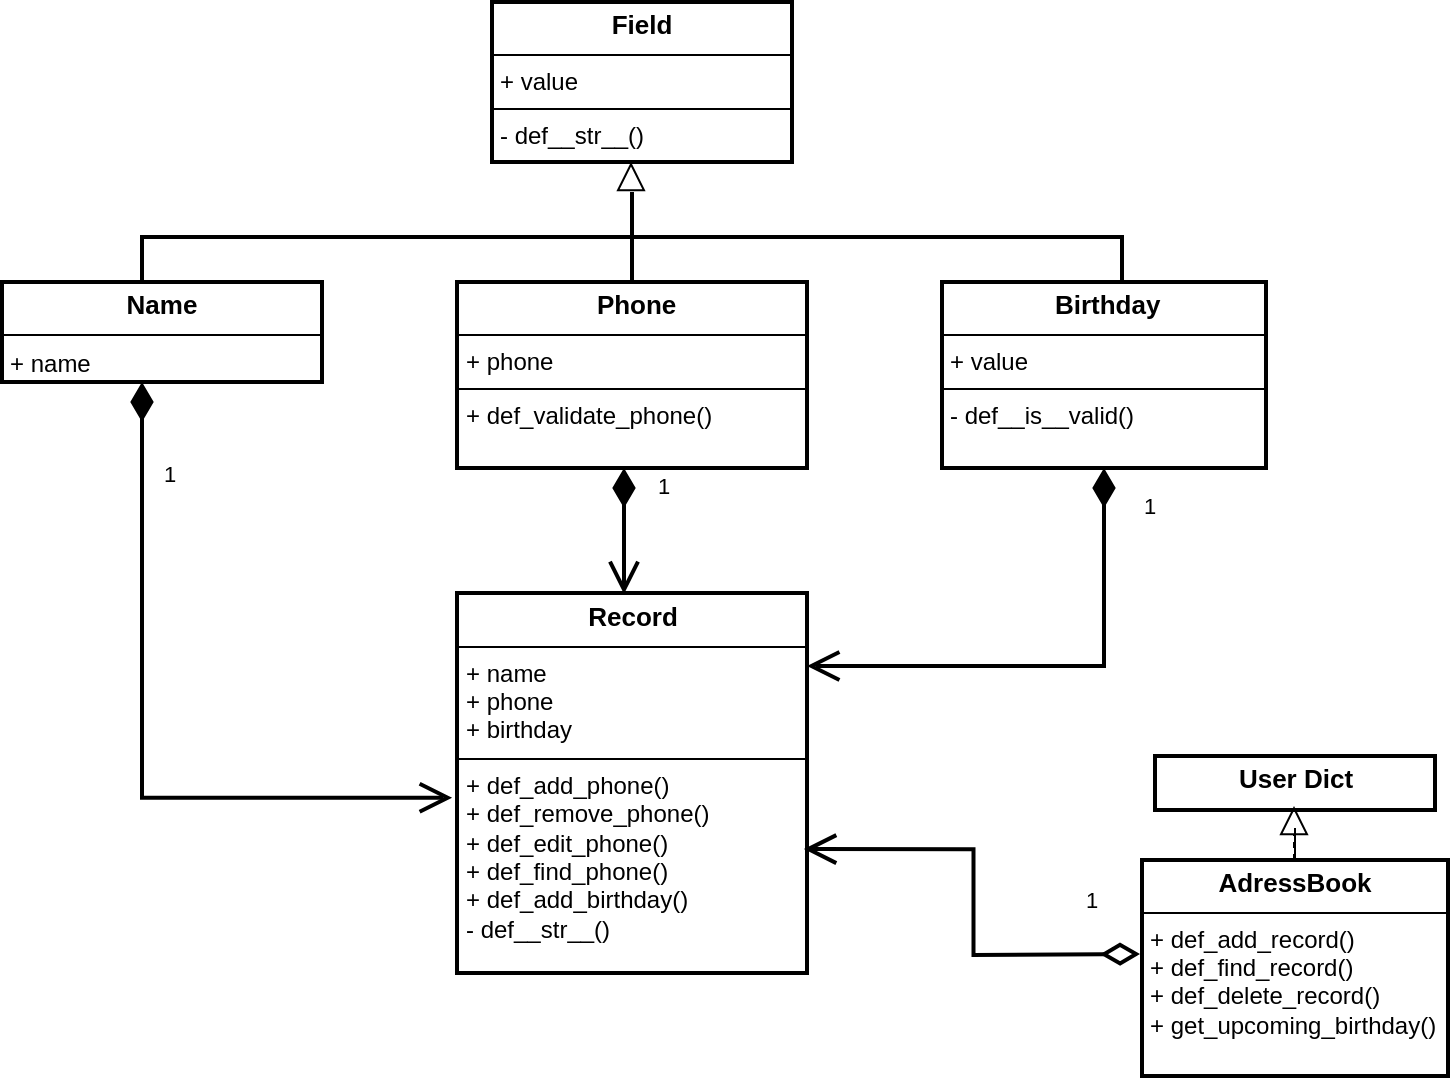 <mxfile version="24.7.7">
  <diagram name="Страница — 1" id="KnwOpPvuGx6bAqnd7VJK">
    <mxGraphModel dx="880" dy="484" grid="1" gridSize="9" guides="1" tooltips="1" connect="1" arrows="1" fold="1" page="1" pageScale="1" pageWidth="827" pageHeight="1169" math="0" shadow="0">
      <root>
        <mxCell id="0" />
        <mxCell id="1" parent="0" />
        <mxCell id="BOKjLDCEOImnaqTYN-Fg-8" value="&lt;p style=&quot;margin: 4px 0px 0px; text-align: center;&quot;&gt;&lt;b style=&quot;&quot;&gt;&lt;font style=&quot;font-size: 13px;&quot;&gt;Field&lt;/font&gt;&lt;/b&gt;&lt;/p&gt;&lt;hr size=&quot;1&quot; style=&quot;border-style: solid;&quot;&gt;&lt;p style=&quot;margin: 0px 0px 0px 4px;&quot;&gt;&lt;font style=&quot;font-size: 12px;&quot;&gt;+ value&lt;/font&gt;&lt;/p&gt;&lt;hr size=&quot;1&quot; style=&quot;border-style: solid;&quot;&gt;&lt;p style=&quot;margin: 0px 0px 0px 4px;&quot;&gt;&lt;font style=&quot;font-size: 12px;&quot;&gt;- def__str__()&lt;/font&gt;&lt;/p&gt;" style="verticalAlign=top;align=left;overflow=fill;html=1;whiteSpace=wrap;strokeWidth=2;" parent="1" vertex="1">
          <mxGeometry x="315" y="460" width="150" height="80" as="geometry" />
        </mxCell>
        <mxCell id="BOKjLDCEOImnaqTYN-Fg-10" value="&lt;p style=&quot;margin: 4px 0px 0px; text-align: center; font-size: 13px;&quot;&gt;&lt;b&gt;&lt;font style=&quot;font-size: 13px;&quot;&gt;Name&lt;/font&gt;&lt;/b&gt;&lt;/p&gt;&lt;hr size=&quot;1&quot; style=&quot;border-style: solid; font-size: 13px;&quot;&gt;&lt;p style=&quot;margin:0px;margin-left:4px;&quot;&gt;+ name&lt;/p&gt;" style="verticalAlign=top;align=left;overflow=fill;html=1;whiteSpace=wrap;strokeWidth=2;" parent="1" vertex="1">
          <mxGeometry x="70" y="600" width="160" height="50" as="geometry" />
        </mxCell>
        <mxCell id="BOKjLDCEOImnaqTYN-Fg-25" value="" style="edgeStyle=orthogonalEdgeStyle;rounded=0;orthogonalLoop=1;jettySize=auto;html=1;" parent="1" source="BOKjLDCEOImnaqTYN-Fg-11" target="BOKjLDCEOImnaqTYN-Fg-22" edge="1">
          <mxGeometry relative="1" as="geometry" />
        </mxCell>
        <mxCell id="BOKjLDCEOImnaqTYN-Fg-11" value="&lt;p style=&quot;margin:0px;margin-top:4px;text-align:center;&quot;&gt;&lt;b style=&quot;font-size: 13px;&quot;&gt;&amp;nbsp;Phone&lt;/b&gt;&lt;/p&gt;&lt;hr size=&quot;1&quot; style=&quot;border-style:solid;&quot;&gt;&lt;p style=&quot;margin:0px;margin-left:4px;&quot;&gt;+ phone&lt;/p&gt;&lt;hr size=&quot;1&quot; style=&quot;border-style:solid;&quot;&gt;&lt;p style=&quot;margin:0px;margin-left:4px;&quot;&gt;+ def_validate_phone()&lt;/p&gt;" style="verticalAlign=top;align=left;overflow=fill;html=1;whiteSpace=wrap;strokeWidth=2;" parent="1" vertex="1">
          <mxGeometry x="297.5" y="600" width="175" height="93" as="geometry" />
        </mxCell>
        <mxCell id="BOKjLDCEOImnaqTYN-Fg-12" value="&lt;p style=&quot;margin:0px;margin-top:4px;text-align:center;&quot;&gt;&lt;b style=&quot;font-size: 13px;&quot;&gt;&amp;nbsp;Birthday&lt;/b&gt;&lt;/p&gt;&lt;hr size=&quot;1&quot; style=&quot;border-style:solid;&quot;&gt;&lt;p style=&quot;margin:0px;margin-left:4px;&quot;&gt;+ value&lt;/p&gt;&lt;hr size=&quot;1&quot; style=&quot;border-style:solid;&quot;&gt;&lt;p style=&quot;margin:0px;margin-left:4px;&quot;&gt;- def__is__valid()&lt;/p&gt;" style="verticalAlign=top;align=left;overflow=fill;html=1;whiteSpace=wrap;strokeWidth=2;" parent="1" vertex="1">
          <mxGeometry x="540" y="600" width="162" height="93" as="geometry" />
        </mxCell>
        <mxCell id="BOKjLDCEOImnaqTYN-Fg-22" value="" style="strokeWidth=2;html=1;shape=mxgraph.flowchart.annotation_2;align=left;labelPosition=right;pointerEvents=1;direction=south;" parent="1" vertex="1">
          <mxGeometry x="140" y="555" width="490" height="45" as="geometry" />
        </mxCell>
        <mxCell id="BOKjLDCEOImnaqTYN-Fg-23" value="" style="line;strokeWidth=2;fillColor=none;align=left;verticalAlign=middle;spacingTop=-1;spacingLeft=3;spacingRight=3;rotatable=0;labelPosition=right;points=[];portConstraint=eastwest;strokeColor=inherit;direction=south;" parent="1" vertex="1">
          <mxGeometry x="381" y="565" width="8" height="35" as="geometry" />
        </mxCell>
        <mxCell id="BOKjLDCEOImnaqTYN-Fg-24" value="" style="endArrow=block;dashed=1;endFill=0;endSize=12;html=1;rounded=0;" parent="1" edge="1">
          <mxGeometry width="160" relative="1" as="geometry">
            <mxPoint x="384.5" y="570" as="sourcePoint" />
            <mxPoint x="384.5" y="540" as="targetPoint" />
            <Array as="points">
              <mxPoint x="384.5" y="540" />
            </Array>
          </mxGeometry>
        </mxCell>
        <mxCell id="BOKjLDCEOImnaqTYN-Fg-26" value="&lt;p style=&quot;margin:0px;margin-top:4px;text-align:center;&quot;&gt;&lt;b style=&quot;font-size: 13px;&quot;&gt;Record&lt;/b&gt;&lt;/p&gt;&lt;hr size=&quot;1&quot; style=&quot;border-style:solid;&quot;&gt;&lt;p style=&quot;margin:0px;margin-left:4px;&quot;&gt;+ name&lt;/p&gt;&lt;p style=&quot;margin:0px;margin-left:4px;&quot;&gt;+ phone&lt;/p&gt;&lt;p style=&quot;margin:0px;margin-left:4px;&quot;&gt;+ birthday&lt;/p&gt;&lt;hr size=&quot;1&quot; style=&quot;border-style:solid;&quot;&gt;&lt;p style=&quot;margin:0px;margin-left:4px;&quot;&gt;+ def_add_phone()&lt;/p&gt;&lt;p style=&quot;margin:0px;margin-left:4px;&quot;&gt;+ def_remove_phone()&lt;/p&gt;&lt;p style=&quot;margin:0px;margin-left:4px;&quot;&gt;+ def_edit_phone()&lt;/p&gt;&lt;p style=&quot;margin:0px;margin-left:4px;&quot;&gt;+ def_find_phone()&lt;/p&gt;&lt;p style=&quot;margin:0px;margin-left:4px;&quot;&gt;+ def_add_birthday()&lt;/p&gt;&lt;p style=&quot;margin:0px;margin-left:4px;&quot;&gt;- def__str__()&lt;/p&gt;" style="verticalAlign=top;align=left;overflow=fill;html=1;whiteSpace=wrap;strokeWidth=2;" parent="1" vertex="1">
          <mxGeometry x="297.5" y="755.5" width="175" height="190" as="geometry" />
        </mxCell>
        <mxCell id="BOKjLDCEOImnaqTYN-Fg-38" value="1" style="endArrow=open;html=1;endSize=12;startArrow=diamondThin;startSize=14;startFill=1;edgeStyle=orthogonalEdgeStyle;align=left;verticalAlign=bottom;rounded=0;strokeWidth=2;entryX=-0.014;entryY=0.539;entryDx=0;entryDy=0;entryPerimeter=0;" parent="1" target="BOKjLDCEOImnaqTYN-Fg-26" edge="1">
          <mxGeometry x="-0.701" y="9" relative="1" as="geometry">
            <mxPoint x="140" y="650" as="sourcePoint" />
            <mxPoint x="239.5" y="857" as="targetPoint" />
            <Array as="points">
              <mxPoint x="140" y="858" />
            </Array>
            <mxPoint as="offset" />
          </mxGeometry>
        </mxCell>
        <mxCell id="BOKjLDCEOImnaqTYN-Fg-43" value="&lt;p style=&quot;margin:0px;margin-top:4px;text-align:center;&quot;&gt;&lt;b style=&quot;font-size: 13px;&quot;&gt;AdressBook&lt;/b&gt;&lt;/p&gt;&lt;hr size=&quot;1&quot; style=&quot;border-style:solid;&quot;&gt;&lt;p style=&quot;margin:0px;margin-left:4px;&quot;&gt;+ def_add_record()&lt;/p&gt;&lt;p style=&quot;margin:0px;margin-left:4px;&quot;&gt;+ def_find_record()&lt;/p&gt;&lt;p style=&quot;margin:0px;margin-left:4px;&quot;&gt;+ def_delete_record()&lt;br&gt;+ get_upcoming_birthday()&lt;/p&gt;" style="verticalAlign=top;align=left;overflow=fill;html=1;whiteSpace=wrap;strokeWidth=2;" parent="1" vertex="1">
          <mxGeometry x="640" y="889" width="153" height="108" as="geometry" />
        </mxCell>
        <mxCell id="BOKjLDCEOImnaqTYN-Fg-44" value="&lt;p style=&quot;margin:0px;margin-top:4px;text-align:center;&quot;&gt;&lt;b style=&quot;font-size: 13px;&quot;&gt;User Dict&lt;/b&gt;&lt;/p&gt;&lt;p style=&quot;margin:0px;margin-top:4px;text-align:center;&quot;&gt;&lt;b&gt;&lt;br&gt;&lt;/b&gt;&lt;/p&gt;&lt;p style=&quot;margin:0px;margin-top:4px;text-align:center;&quot;&gt;&lt;b&gt;&lt;br&gt;&lt;/b&gt;&lt;/p&gt;&lt;hr size=&quot;1&quot; style=&quot;border-style:solid;&quot;&gt;&lt;div style=&quot;height:2px;&quot;&gt;&lt;/div&gt;&lt;hr size=&quot;1&quot; style=&quot;border-style:solid;&quot;&gt;&lt;div style=&quot;height:2px;&quot;&gt;&lt;/div&gt;" style="verticalAlign=top;align=left;overflow=fill;html=1;whiteSpace=wrap;strokeWidth=2;" parent="1" vertex="1">
          <mxGeometry x="646.5" y="837" width="140" height="27" as="geometry" />
        </mxCell>
        <mxCell id="BOKjLDCEOImnaqTYN-Fg-45" value="1" style="endArrow=open;html=1;endSize=12;startArrow=diamondThin;startSize=14;startFill=0;edgeStyle=orthogonalEdgeStyle;align=left;verticalAlign=bottom;rounded=0;entryX=0.991;entryY=0.674;entryDx=0;entryDy=0;entryPerimeter=0;strokeWidth=2;" parent="1" target="BOKjLDCEOImnaqTYN-Fg-26" edge="1">
          <mxGeometry x="-0.741" y="-18" relative="1" as="geometry">
            <mxPoint x="639" y="936" as="sourcePoint" />
            <mxPoint x="538" y="972" as="targetPoint" />
            <mxPoint as="offset" />
          </mxGeometry>
        </mxCell>
        <mxCell id="UXQbyPGn9XOiVHf11OJ3-4" value="" style="endArrow=block;dashed=1;endFill=0;endSize=12;html=1;rounded=0;" edge="1" parent="1">
          <mxGeometry width="160" relative="1" as="geometry">
            <mxPoint x="716" y="889" as="sourcePoint" />
            <mxPoint x="716" y="862" as="targetPoint" />
          </mxGeometry>
        </mxCell>
        <mxCell id="UXQbyPGn9XOiVHf11OJ3-5" value="" style="line;strokeWidth=1;fillColor=none;align=left;verticalAlign=middle;spacingTop=-1;spacingLeft=3;spacingRight=3;rotatable=0;labelPosition=right;points=[];portConstraint=eastwest;strokeColor=inherit;direction=south;" vertex="1" parent="1">
          <mxGeometry x="712.5" y="873" width="8" height="16" as="geometry" />
        </mxCell>
        <mxCell id="UXQbyPGn9XOiVHf11OJ3-10" value="1" style="endArrow=open;html=1;endSize=12;startArrow=diamondThin;startSize=14;startFill=1;edgeStyle=orthogonalEdgeStyle;align=left;verticalAlign=bottom;rounded=0;strokeWidth=2;" edge="1" parent="1" source="BOKjLDCEOImnaqTYN-Fg-12" target="BOKjLDCEOImnaqTYN-Fg-26">
          <mxGeometry x="-0.778" y="18" relative="1" as="geometry">
            <mxPoint x="540" y="738" as="sourcePoint" />
            <mxPoint x="477" y="792" as="targetPoint" />
            <Array as="points">
              <mxPoint x="621" y="792" />
            </Array>
            <mxPoint as="offset" />
          </mxGeometry>
        </mxCell>
        <mxCell id="UXQbyPGn9XOiVHf11OJ3-11" value="1" style="endArrow=open;html=1;endSize=12;startArrow=diamondThin;startSize=14;startFill=1;edgeStyle=orthogonalEdgeStyle;align=left;verticalAlign=bottom;rounded=0;strokeWidth=2;" edge="1" parent="1">
          <mxGeometry x="-0.429" y="15" relative="1" as="geometry">
            <mxPoint x="381" y="693" as="sourcePoint" />
            <mxPoint x="381" y="756" as="targetPoint" />
            <mxPoint as="offset" />
          </mxGeometry>
        </mxCell>
      </root>
    </mxGraphModel>
  </diagram>
</mxfile>
